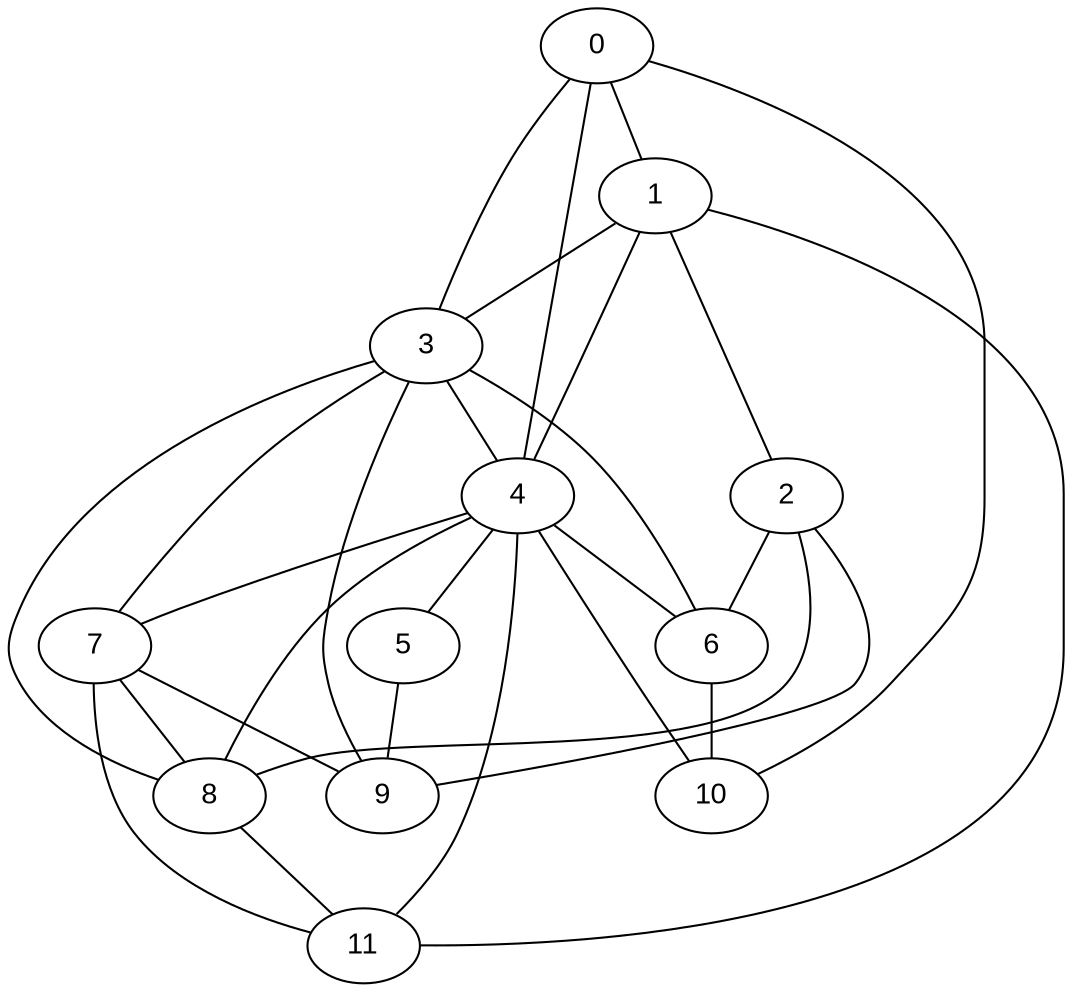 graph InitialGraph {
  node [style=filled, fillcolor=white, fontname="Arial"];
  0;
  1;
  2;
  3;
  4;
  5;
  6;
  7;
  8;
  9;
  10;
  11;
  0 -- 1;
  0 -- 3;
  0 -- 4;
  0 -- 10;
  1 -- 2;
  1 -- 3;
  1 -- 4;
  1 -- 11;
  2 -- 6;
  2 -- 8;
  2 -- 9;
  3 -- 4;
  3 -- 6;
  3 -- 7;
  3 -- 8;
  3 -- 9;
  4 -- 5;
  4 -- 6;
  4 -- 7;
  4 -- 8;
  4 -- 10;
  4 -- 11;
  5 -- 9;
  6 -- 10;
  7 -- 8;
  7 -- 9;
  7 -- 11;
  8 -- 11;
}
